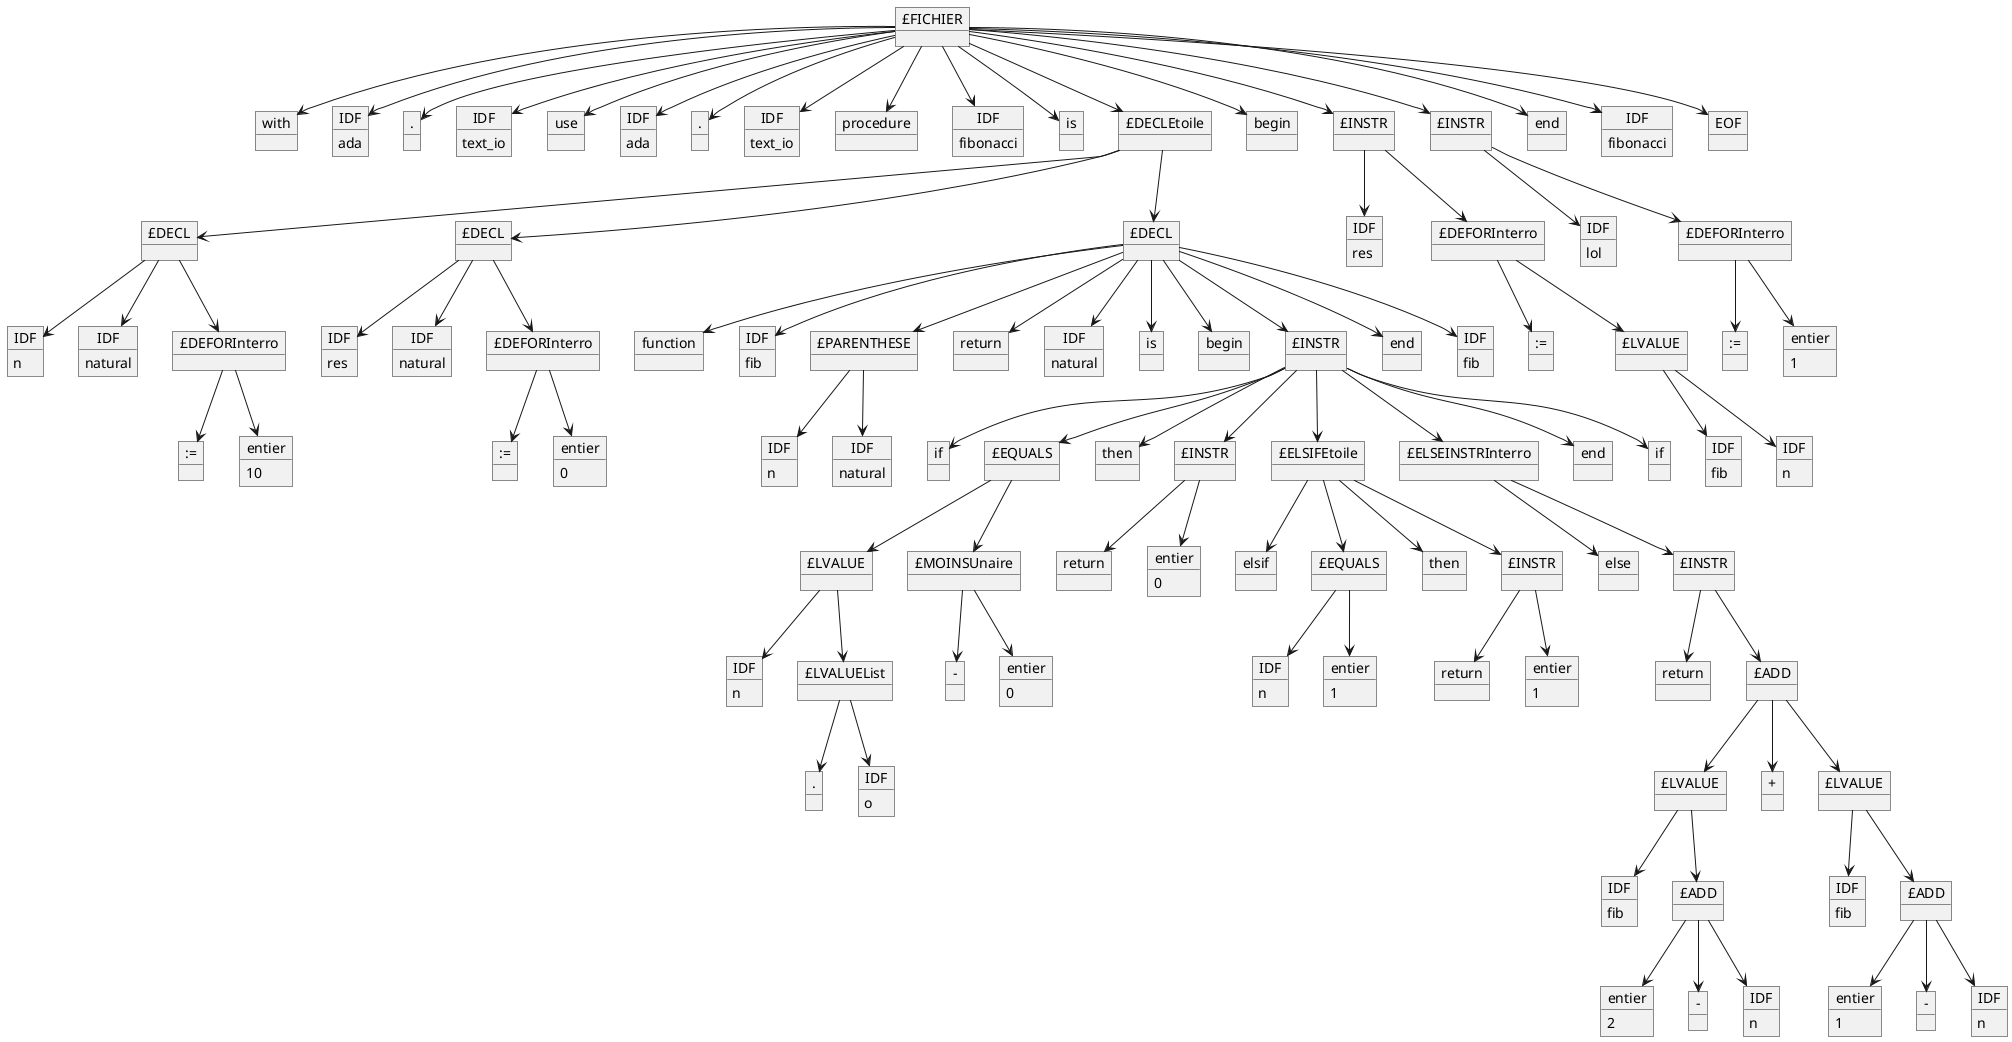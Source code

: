 @startuml Arbre_Syntaxique
object "£FICHIER" as 1
object "with" as 2
object "IDF" as 3
3 : ada
object "." as 4
object "IDF" as 5
5 : text_io
object "use" as 6
object "IDF" as 7
7 : ada
object "." as 8
object "IDF" as 9
9 : text_io
object "procedure" as 10
object "IDF" as 11
11 : fibonacci
object "is" as 12
object "£DECLEtoile" as 13
object "begin" as 14
object "£INSTR" as 15
object "£INSTR" as 16
object "end" as 17
object "IDF" as 18
18 : fibonacci
object "EOF" as 19
object "£DECL" as 20
object "£DECL" as 21
object "£DECL" as 22
object "IDF" as 23
23 : res
object "£DEFORInterro" as 24
object "IDF" as 25
25 : lol
object "£DEFORInterro" as 26
object "IDF" as 27
27 : n
object "IDF" as 28
28 : natural
object "£DEFORInterro" as 29
object "IDF" as 30
30 : res
object "IDF" as 31
31 : natural
object "£DEFORInterro" as 32
object "function" as 33
object "IDF" as 34
34 : fib
object "£PARENTHESE" as 35
object "return" as 36
object "IDF" as 37
37 : natural
object "is" as 38
object "begin" as 39
object "£INSTR" as 40
object "end" as 41
object "IDF" as 42
42 : fib
object ":=" as 43
object "£LVALUE" as 44
object ":=" as 45
object "entier" as 46
46 : 1
object ":=" as 47
object "entier" as 48
48 : 10
object ":=" as 49
object "entier" as 50
50 : 0
object "IDF" as 51
51 : n
object "IDF" as 52
52 : natural
object "if" as 53
object "£EQUALS" as 54
object "then" as 55
object "£INSTR" as 56
object "£ELSIFEtoile" as 57
object "£ELSEINSTRInterro" as 58
object "end" as 59
object "if" as 60
object "IDF" as 61
61 : fib
object "IDF" as 62
62 : n
object "£LVALUE" as 63
object "£MOINSUnaire" as 64
object "return" as 65
object "entier" as 66
66 : 0
object "elsif" as 67
object "£EQUALS" as 68
object "then" as 69
object "£INSTR" as 70
object "else" as 71
object "£INSTR" as 72
object "IDF" as 73
73 : n
object "£LVALUEList" as 74
object "-" as 75
object "entier" as 76
76 : 0
object "IDF" as 77
77 : n
object "entier" as 78
78 : 1
object "return" as 79
object "entier" as 80
80 : 1
object "return" as 81
object "£ADD" as 82
object "." as 83
object "IDF" as 84
84 : o
object "£LVALUE" as 85
object "+" as 86
object "£LVALUE" as 87
object "IDF" as 88
88 : fib
object "£ADD" as 89
object "IDF" as 90
90 : fib
object "£ADD" as 91
object "entier" as 92
92 : 2
object "-" as 93
object "IDF" as 94
94 : n
object "entier" as 95
95 : 1
object "-" as 96
object "IDF" as 97
97 : n
1 -down-> 2
1 -down-> 3
1 -down-> 4
1 -down-> 5
1 -down-> 6
1 -down-> 7
1 -down-> 8
1 -down-> 9
1 -down-> 10
1 -down-> 11
1 -down-> 12
1 -down-> 13
1 -down-> 14
1 -down-> 15
1 -down-> 16
1 -down-> 17
1 -down-> 18
1 -down-> 19
13 -down-> 20
13 -down-> 21
13 -down-> 22
15 -down-> 23
15 -down-> 24
16 -down-> 25
16 -down-> 26
20 -down-> 27
20 -down-> 28
20 -down-> 29
21 -down-> 30
21 -down-> 31
21 -down-> 32
22 -down-> 33
22 -down-> 34
22 -down-> 35
22 -down-> 36
22 -down-> 37
22 -down-> 38
22 -down-> 39
22 -down-> 40
22 -down-> 41
22 -down-> 42
24 -down-> 43
24 -down-> 44
26 -down-> 45
26 -down-> 46
29 -down-> 47
29 -down-> 48
32 -down-> 49
32 -down-> 50
35 -down-> 51
35 -down-> 52
40 -down-> 53
40 -down-> 54
40 -down-> 55
40 -down-> 56
40 -down-> 57
40 -down-> 58
40 -down-> 59
40 -down-> 60
44 -down-> 61
44 -down-> 62
54 -down-> 63
54 -down-> 64
56 -down-> 65
56 -down-> 66
57 -down-> 67
57 -down-> 68
57 -down-> 69
57 -down-> 70
58 -down-> 71
58 -down-> 72
63 -down-> 73
63 -down-> 74
64 -down-> 75
64 -down-> 76
68 -down-> 77
68 -down-> 78
70 -down-> 79
70 -down-> 80
72 -down-> 81
72 -down-> 82
74 -down-> 83
74 -down-> 84
82 -down-> 85
82 -down-> 86
82 -down-> 87
85 -down-> 88
85 -down-> 89
87 -down-> 90
87 -down-> 91
89 -down-> 92
89 -down-> 93
89 -down-> 94
91 -down-> 95
91 -down-> 96
91 -down-> 97
@enduml
